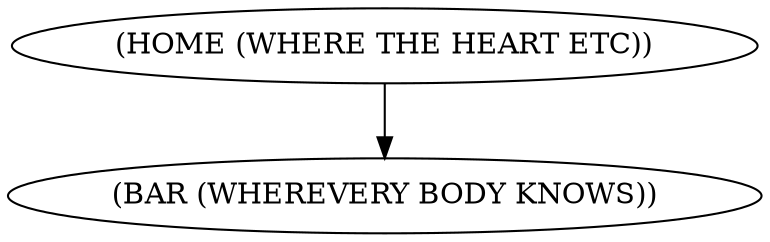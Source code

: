 digraph{
HOME[label="(HOME (WHERE THE HEART ETC))"];
BAR[label="(BAR (WHEREVERY BODY KNOWS))"];
HOME->BAR[label=""];}